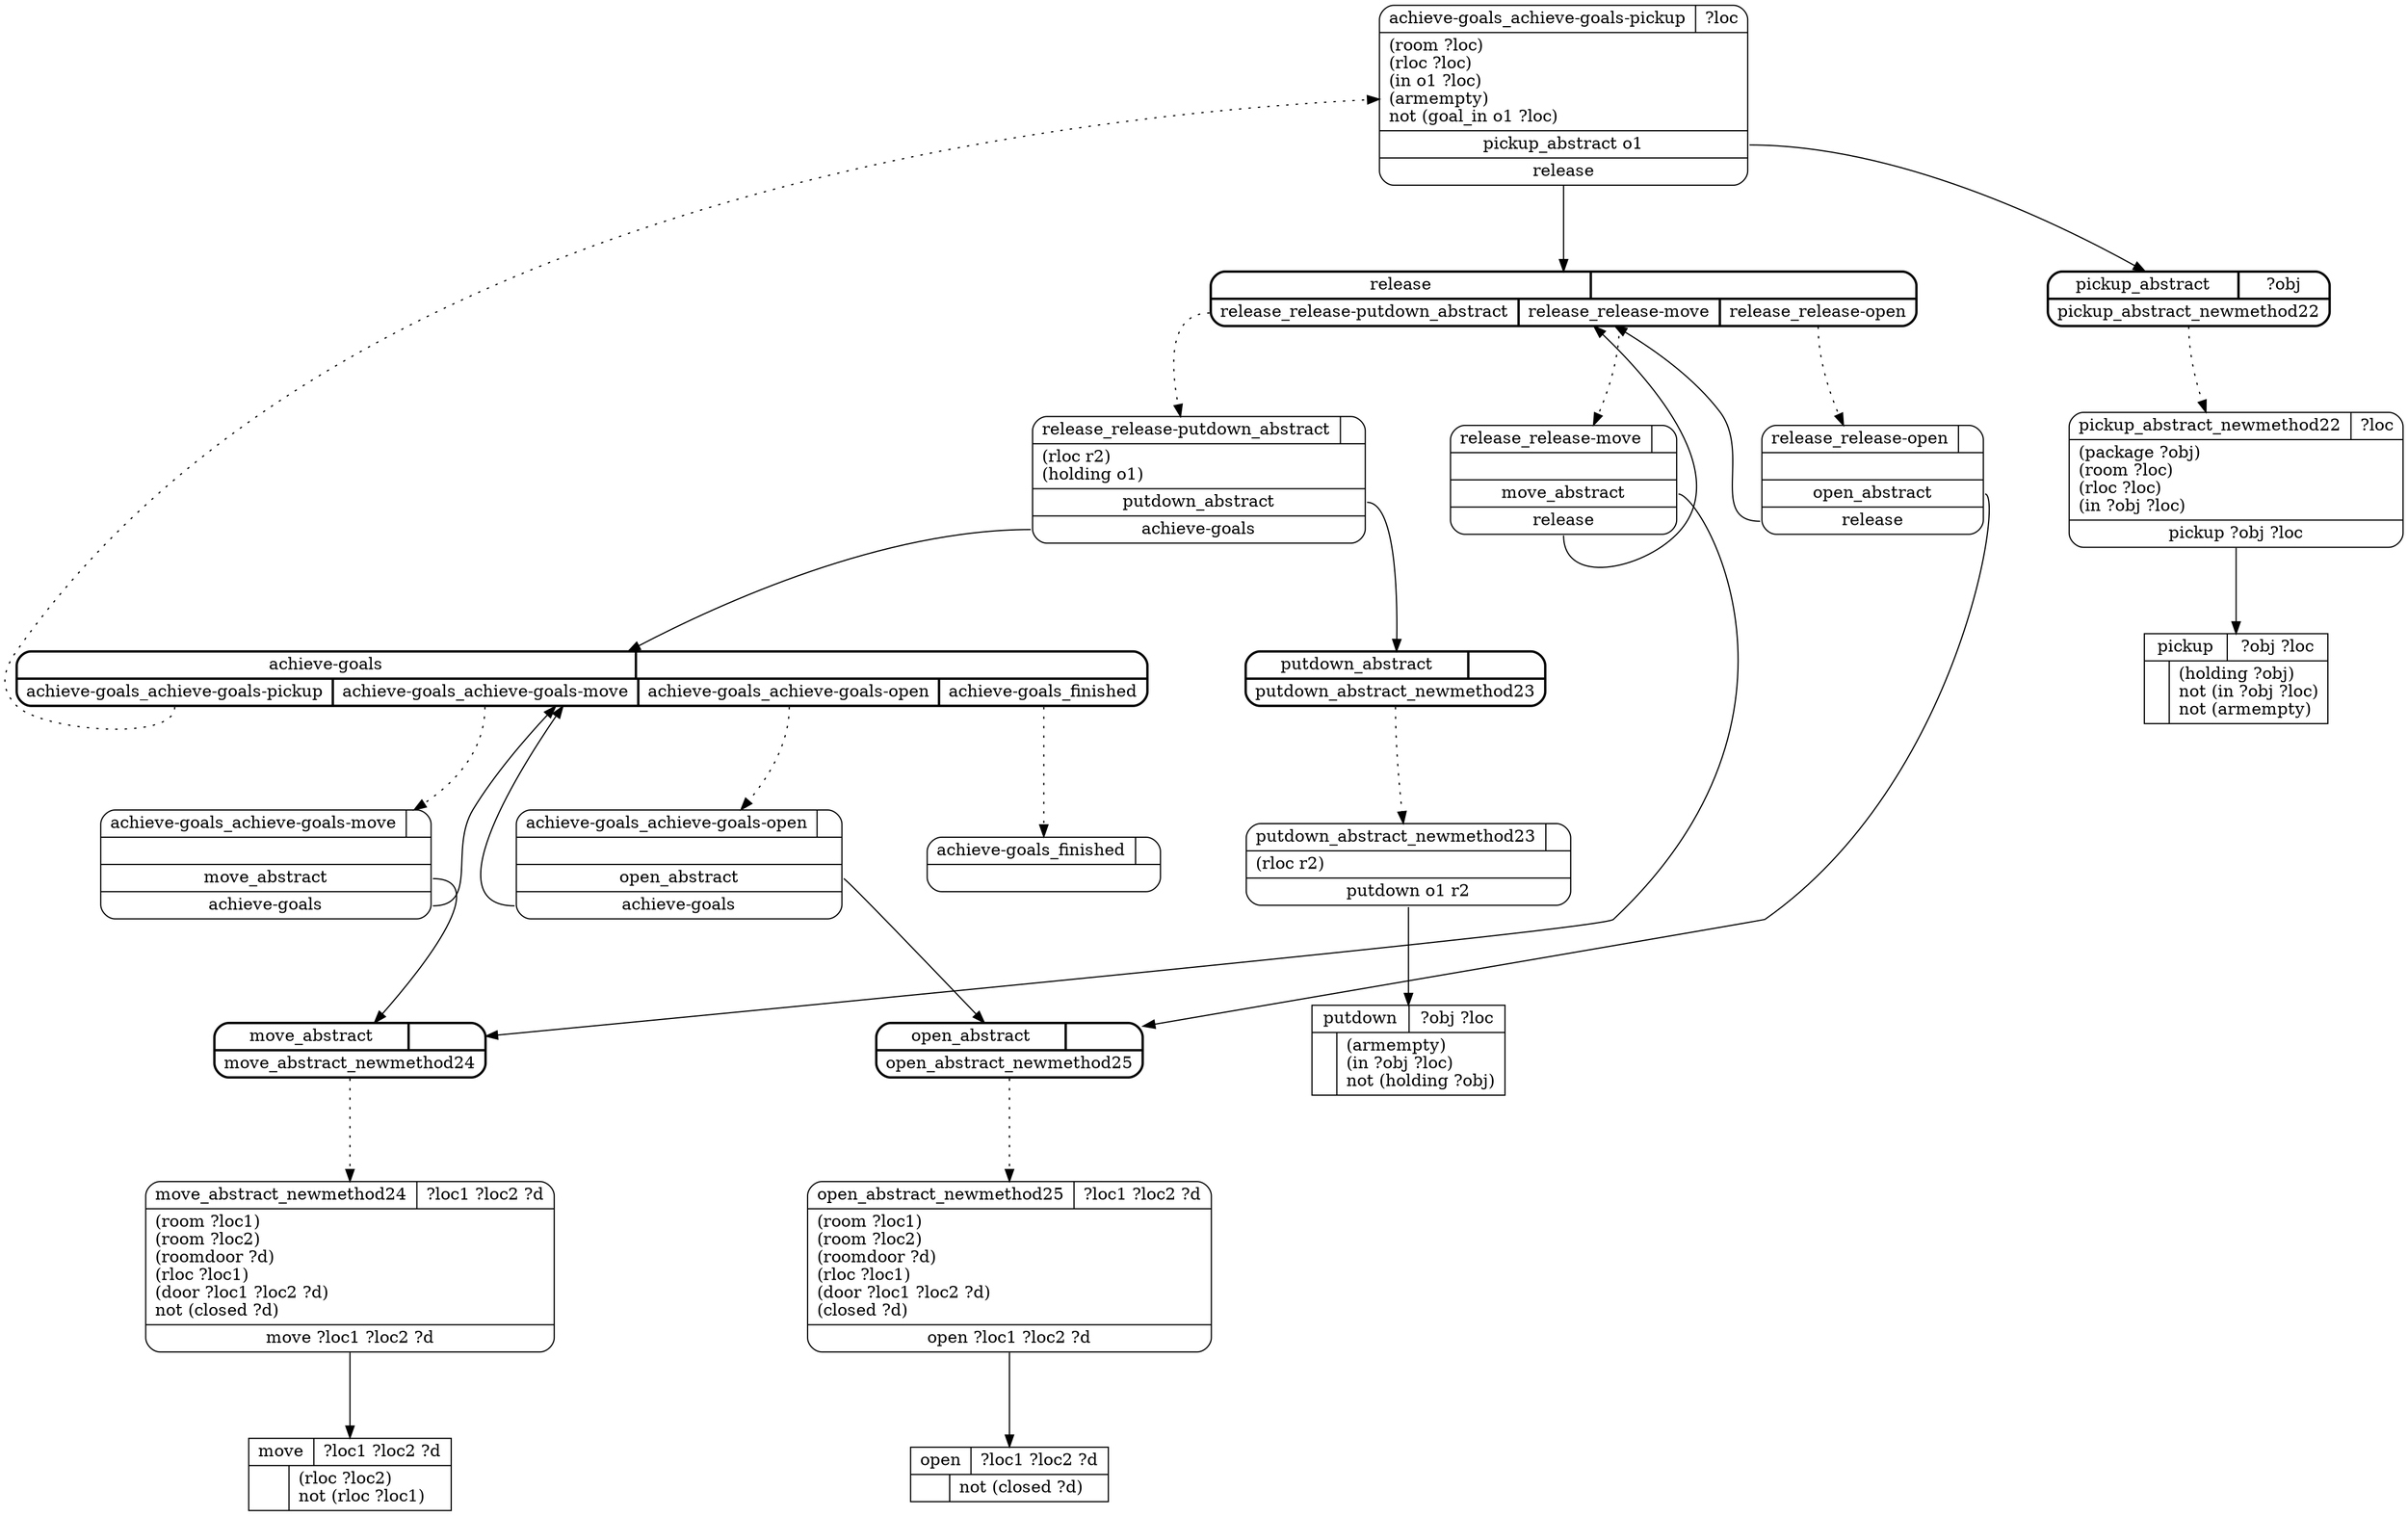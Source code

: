 // Generated by Hype
digraph "robot" {
  nodesep=1
  ranksep=1
  // Operators
  node [shape=record]
  "pickup" [
    label="{{\N|?obj ?loc}|{|(holding ?obj)\lnot (in ?obj ?loc)\lnot (armempty)\l}}"
  ]
  "putdown" [
    label="{{\N|?obj ?loc}|{|(armempty)\l(in ?obj ?loc)\lnot (holding ?obj)\l}}"
  ]
  "move" [
    label="{{\N|?loc1 ?loc2 ?d}|{|(rloc ?loc2)\lnot (rloc ?loc1)\l}}"
  ]
  "open" [
    label="{{\N|?loc1 ?loc2 ?d}|{|not (closed ?d)\l}}"
  ]
  // Methods
  node [shape=Mrecord]
  "achieve-goals" [
    style=bold
    label="{{\N|}|{<0>achieve-goals_achieve-goals-pickup|<1>achieve-goals_achieve-goals-move|<2>achieve-goals_achieve-goals-open|<3>achieve-goals_finished}}"
  ]
  "achieve-goals_achieve-goals-pickup" [
    label="{{\N|?loc}|(room ?loc)\l(rloc ?loc)\l(in o1 ?loc)\l(armempty)\lnot (goal_in o1 ?loc)\l|<0>pickup_abstract o1|<1>release}"
  ]
  "achieve-goals":0 -> "achieve-goals_achieve-goals-pickup" [style=dotted]
  "achieve-goals_achieve-goals-pickup":0 -> "pickup_abstract"
  "achieve-goals_achieve-goals-pickup":1 -> "release"
  "achieve-goals_achieve-goals-move" [
    label="{{\N|}||<0>move_abstract|<1>achieve-goals}"
  ]
  "achieve-goals":1 -> "achieve-goals_achieve-goals-move" [style=dotted]
  "achieve-goals_achieve-goals-move":0 -> "move_abstract"
  "achieve-goals_achieve-goals-move":1 -> "achieve-goals"
  "achieve-goals_achieve-goals-open" [
    label="{{\N|}||<0>open_abstract|<1>achieve-goals}"
  ]
  "achieve-goals":2 -> "achieve-goals_achieve-goals-open" [style=dotted]
  "achieve-goals_achieve-goals-open":0 -> "open_abstract"
  "achieve-goals_achieve-goals-open":1 -> "achieve-goals"
  "achieve-goals_finished" [
    label="{{\N|}|}"
  ]
  "achieve-goals":3 -> "achieve-goals_finished" [style=dotted]
  "release" [
    style=bold
    label="{{\N|}|{<0>release_release-putdown_abstract|<1>release_release-move|<2>release_release-open}}"
  ]
  "release_release-putdown_abstract" [
    label="{{\N|}|(rloc r2)\l(holding o1)\l|<0>putdown_abstract|<1>achieve-goals}"
  ]
  "release":0 -> "release_release-putdown_abstract" [style=dotted]
  "release_release-putdown_abstract":0 -> "putdown_abstract"
  "release_release-putdown_abstract":1 -> "achieve-goals"
  "release_release-move" [
    label="{{\N|}||<0>move_abstract|<1>release}"
  ]
  "release":1 -> "release_release-move" [style=dotted]
  "release_release-move":0 -> "move_abstract"
  "release_release-move":1 -> "release"
  "release_release-open" [
    label="{{\N|}||<0>open_abstract|<1>release}"
  ]
  "release":2 -> "release_release-open" [style=dotted]
  "release_release-open":0 -> "open_abstract"
  "release_release-open":1 -> "release"
  "pickup_abstract" [
    style=bold
    label="{{\N|?obj}|{<0>pickup_abstract_newmethod22}}"
  ]
  "pickup_abstract_newmethod22" [
    label="{{\N|?loc}|(package ?obj)\l(room ?loc)\l(rloc ?loc)\l(in ?obj ?loc)\l|<0>pickup ?obj ?loc}"
  ]
  "pickup_abstract":0 -> "pickup_abstract_newmethod22" [style=dotted]
  "pickup_abstract_newmethod22":0 -> "pickup"
  "putdown_abstract" [
    style=bold
    label="{{\N|}|{<0>putdown_abstract_newmethod23}}"
  ]
  "putdown_abstract_newmethod23" [
    label="{{\N|}|(rloc r2)\l|<0>putdown o1 r2}"
  ]
  "putdown_abstract":0 -> "putdown_abstract_newmethod23" [style=dotted]
  "putdown_abstract_newmethod23":0 -> "putdown"
  "move_abstract" [
    style=bold
    label="{{\N|}|{<0>move_abstract_newmethod24}}"
  ]
  "move_abstract_newmethod24" [
    label="{{\N|?loc1 ?loc2 ?d}|(room ?loc1)\l(room ?loc2)\l(roomdoor ?d)\l(rloc ?loc1)\l(door ?loc1 ?loc2 ?d)\lnot (closed ?d)\l|<0>move ?loc1 ?loc2 ?d}"
  ]
  "move_abstract":0 -> "move_abstract_newmethod24" [style=dotted]
  "move_abstract_newmethod24":0 -> "move"
  "open_abstract" [
    style=bold
    label="{{\N|}|{<0>open_abstract_newmethod25}}"
  ]
  "open_abstract_newmethod25" [
    label="{{\N|?loc1 ?loc2 ?d}|(room ?loc1)\l(room ?loc2)\l(roomdoor ?d)\l(rloc ?loc1)\l(door ?loc1 ?loc2 ?d)\l(closed ?d)\l|<0>open ?loc1 ?loc2 ?d}"
  ]
  "open_abstract":0 -> "open_abstract_newmethod25" [style=dotted]
  "open_abstract_newmethod25":0 -> "open"
}